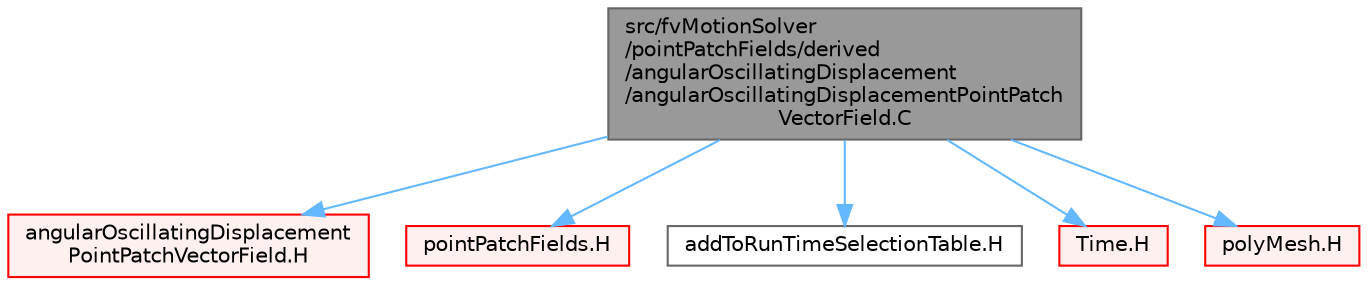 digraph "src/fvMotionSolver/pointPatchFields/derived/angularOscillatingDisplacement/angularOscillatingDisplacementPointPatchVectorField.C"
{
 // LATEX_PDF_SIZE
  bgcolor="transparent";
  edge [fontname=Helvetica,fontsize=10,labelfontname=Helvetica,labelfontsize=10];
  node [fontname=Helvetica,fontsize=10,shape=box,height=0.2,width=0.4];
  Node1 [id="Node000001",label="src/fvMotionSolver\l/pointPatchFields/derived\l/angularOscillatingDisplacement\l/angularOscillatingDisplacementPointPatch\lVectorField.C",height=0.2,width=0.4,color="gray40", fillcolor="grey60", style="filled", fontcolor="black",tooltip=" "];
  Node1 -> Node2 [id="edge1_Node000001_Node000002",color="steelblue1",style="solid",tooltip=" "];
  Node2 [id="Node000002",label="angularOscillatingDisplacement\lPointPatchVectorField.H",height=0.2,width=0.4,color="red", fillcolor="#FFF0F0", style="filled",URL="$angularOscillatingDisplacementPointPatchVectorField_8H.html",tooltip=" "];
  Node1 -> Node240 [id="edge2_Node000001_Node000240",color="steelblue1",style="solid",tooltip=" "];
  Node240 [id="Node000240",label="pointPatchFields.H",height=0.2,width=0.4,color="red", fillcolor="#FFF0F0", style="filled",URL="$pointPatchFields_8H.html",tooltip=" "];
  Node1 -> Node242 [id="edge3_Node000001_Node000242",color="steelblue1",style="solid",tooltip=" "];
  Node242 [id="Node000242",label="addToRunTimeSelectionTable.H",height=0.2,width=0.4,color="grey40", fillcolor="white", style="filled",URL="$addToRunTimeSelectionTable_8H.html",tooltip="Macros for easy insertion into run-time selection tables."];
  Node1 -> Node243 [id="edge4_Node000001_Node000243",color="steelblue1",style="solid",tooltip=" "];
  Node243 [id="Node000243",label="Time.H",height=0.2,width=0.4,color="red", fillcolor="#FFF0F0", style="filled",URL="$Time_8H.html",tooltip=" "];
  Node1 -> Node287 [id="edge5_Node000001_Node000287",color="steelblue1",style="solid",tooltip=" "];
  Node287 [id="Node000287",label="polyMesh.H",height=0.2,width=0.4,color="red", fillcolor="#FFF0F0", style="filled",URL="$polyMesh_8H.html",tooltip=" "];
}
